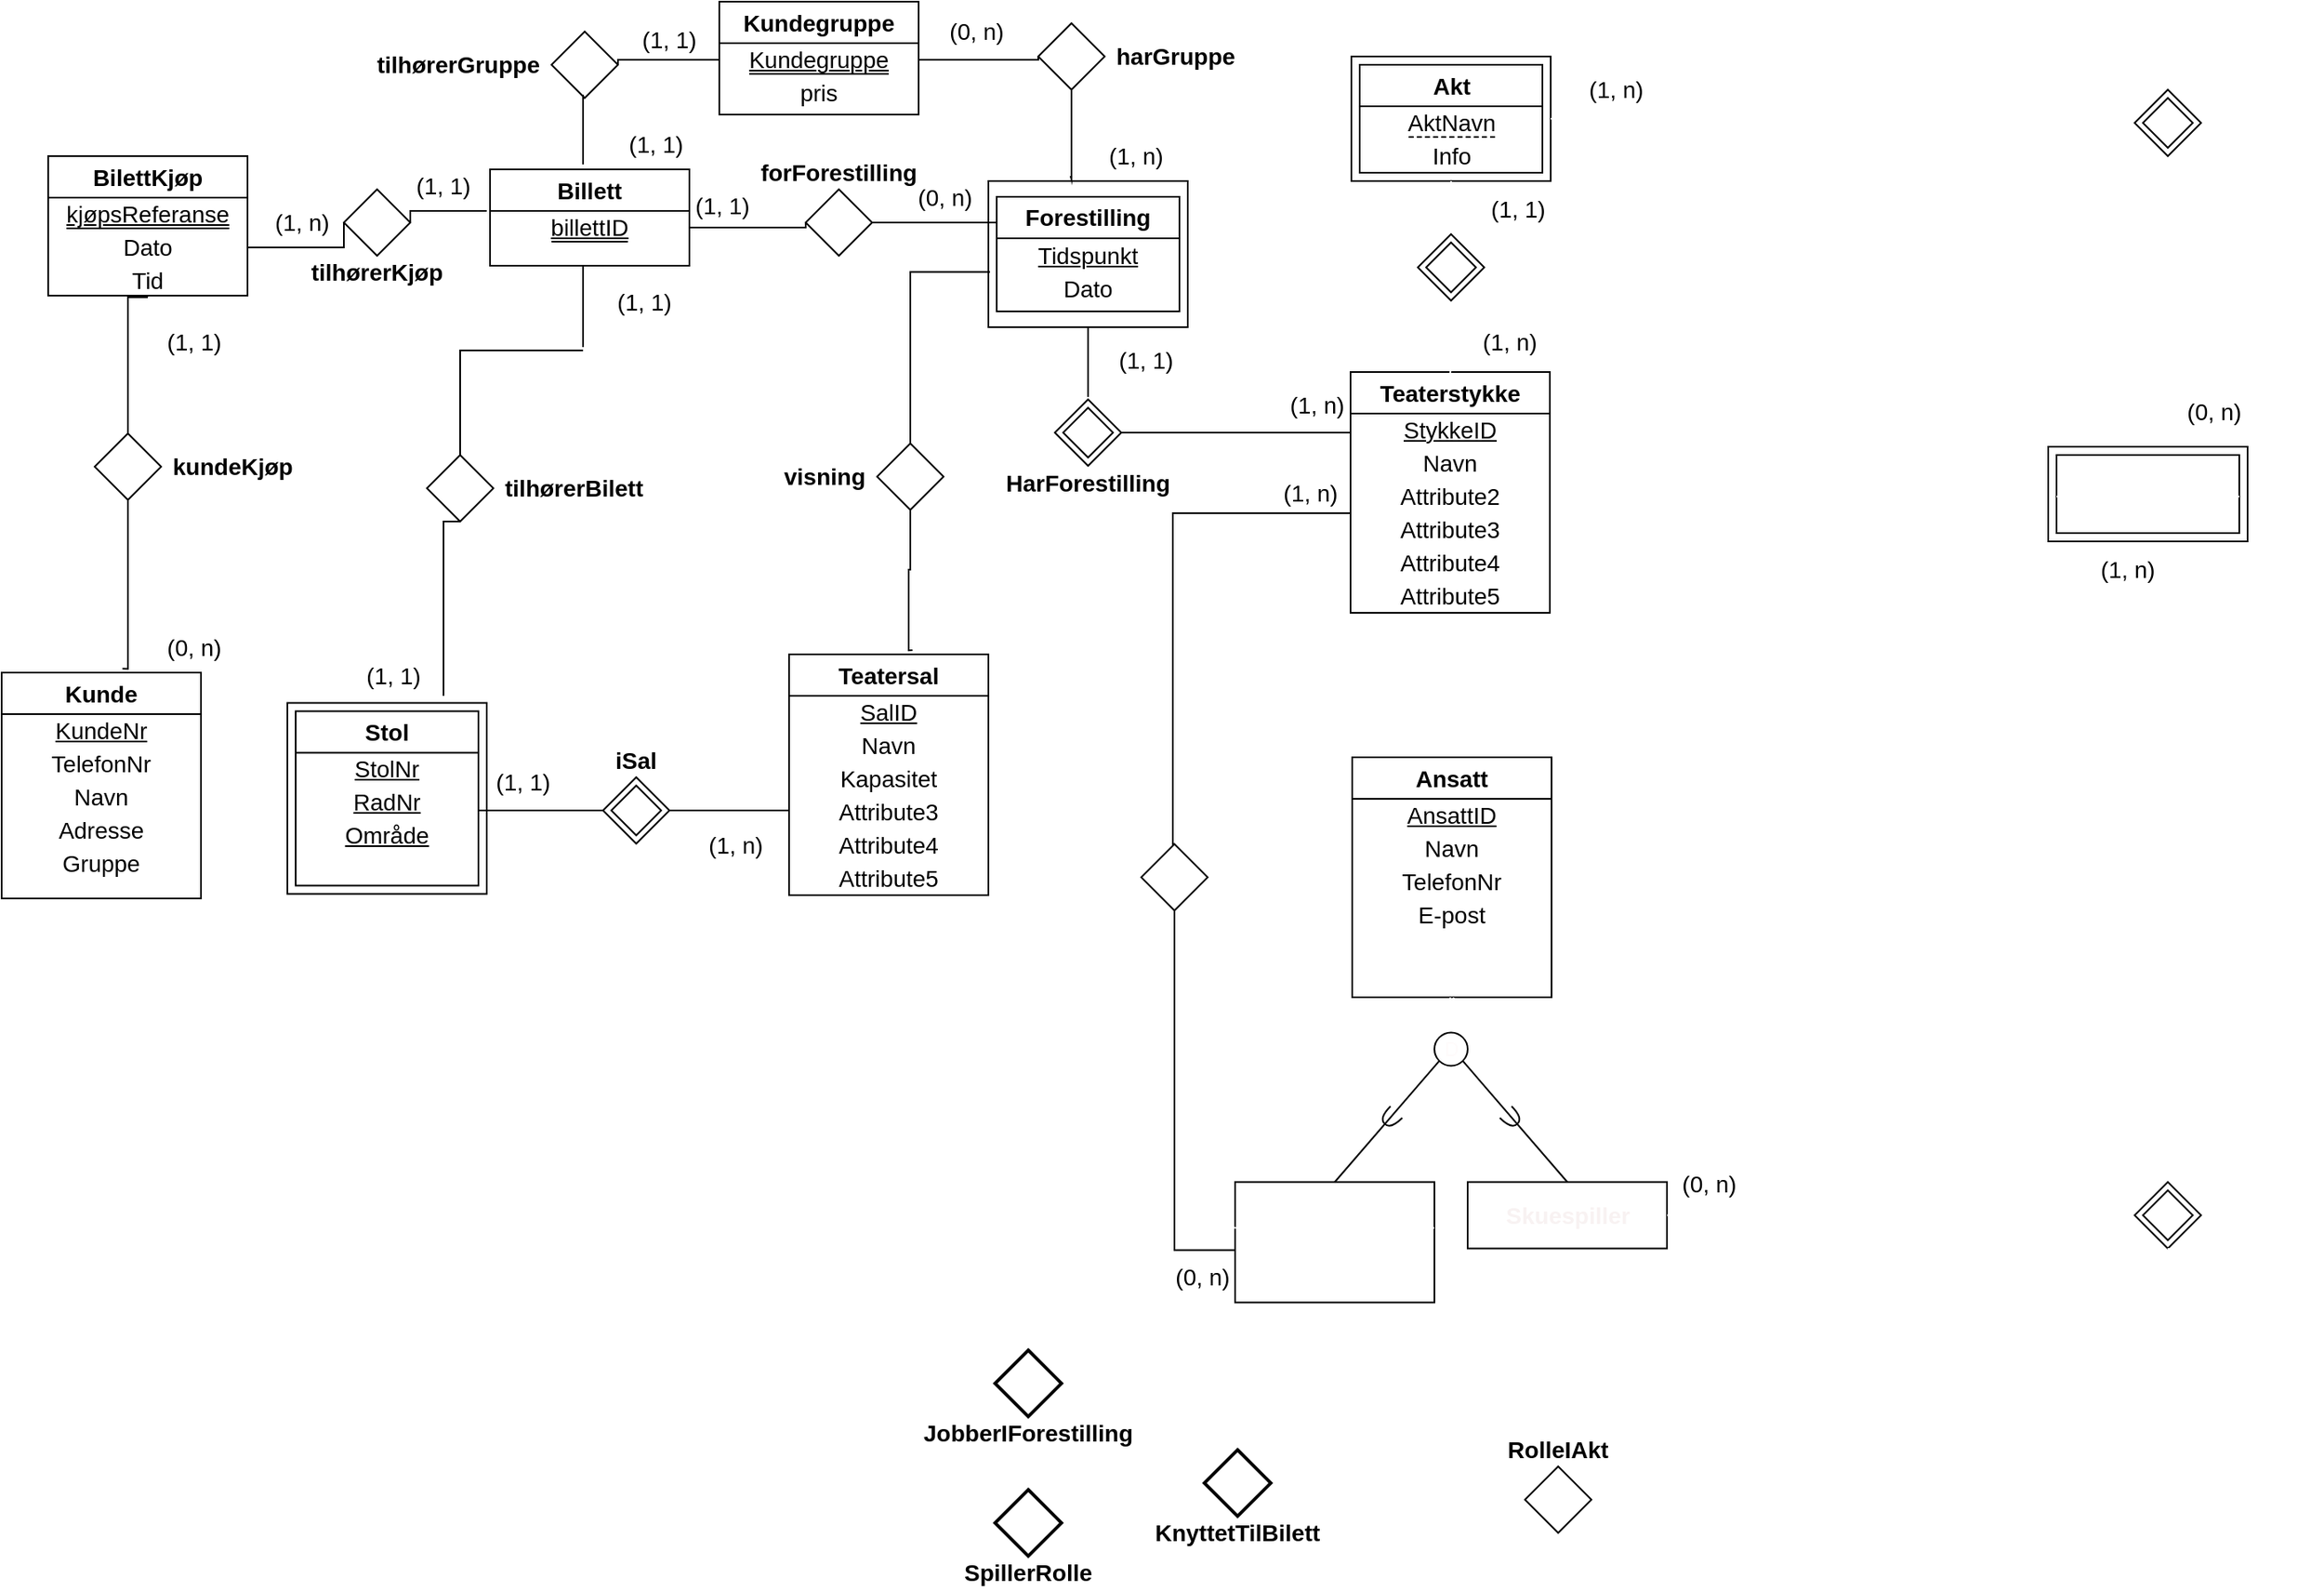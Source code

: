 <mxfile>
    <diagram id="6aBOskwQsQeoWCjWC5uv" name="Page-1">
        <mxGraphModel dx="2127" dy="699" grid="1" gridSize="14" guides="1" tooltips="1" connect="1" arrows="1" fold="1" page="1" pageScale="1" pageWidth="1654" pageHeight="2336" math="0" shadow="0">
            <root>
                <mxCell id="0"/>
                <mxCell id="1" parent="0"/>
                <mxCell id="17" value="" style="rounded=0;whiteSpace=wrap;html=1;fontSize=14;strokeColor=default;strokeWidth=1;" parent="1" vertex="1">
                    <mxGeometry x="28" y="432" width="120" height="136" as="geometry"/>
                </mxCell>
                <mxCell id="18" value="&lt;span style=&quot;font-size: 14px;&quot;&gt;&lt;b&gt;Kunde&lt;/b&gt;&lt;/span&gt;" style="text;strokeColor=none;align=center;fillColor=none;html=1;verticalAlign=middle;whiteSpace=wrap;rounded=0;strokeWidth=1;" parent="1" vertex="1">
                    <mxGeometry x="28" y="432" width="120" height="25" as="geometry"/>
                </mxCell>
                <mxCell id="19" style="edgeStyle=none;html=1;exitX=0;exitY=0;exitDx=0;exitDy=0;entryX=1;entryY=0;entryDx=0;entryDy=0;endArrow=none;endFill=0;" parent="1" edge="1">
                    <mxGeometry relative="1" as="geometry">
                        <mxPoint x="28" y="457" as="sourcePoint"/>
                        <mxPoint x="148" y="457" as="targetPoint"/>
                    </mxGeometry>
                </mxCell>
                <mxCell id="20" value="&lt;span style=&quot;font-size: 14px;&quot;&gt;TelefonNr&lt;/span&gt;" style="text;strokeColor=none;align=center;fillColor=none;html=1;verticalAlign=middle;whiteSpace=wrap;rounded=0;strokeWidth=1;fontStyle=0" parent="1" vertex="1">
                    <mxGeometry x="28" y="477" width="120" height="20" as="geometry"/>
                </mxCell>
                <mxCell id="21" value="&lt;span style=&quot;font-size: 14px;&quot;&gt;Navn&lt;/span&gt;" style="text;strokeColor=none;align=center;fillColor=none;html=1;verticalAlign=middle;whiteSpace=wrap;rounded=0;strokeWidth=1;fontStyle=0" parent="1" vertex="1">
                    <mxGeometry x="28" y="497" width="120" height="20" as="geometry"/>
                </mxCell>
                <mxCell id="22" value="&lt;span style=&quot;font-size: 14px;&quot;&gt;Adresse&lt;/span&gt;" style="text;strokeColor=none;align=center;fillColor=none;html=1;verticalAlign=middle;whiteSpace=wrap;rounded=0;strokeWidth=1;fontStyle=0" parent="1" vertex="1">
                    <mxGeometry x="28" y="517" width="120" height="20" as="geometry"/>
                </mxCell>
                <mxCell id="23" value="&lt;span style=&quot;font-size: 14px;&quot;&gt;Gruppe&lt;/span&gt;" style="text;strokeColor=none;align=center;fillColor=none;html=1;verticalAlign=middle;whiteSpace=wrap;rounded=0;strokeWidth=1;fontStyle=0" parent="1" vertex="1">
                    <mxGeometry x="28" y="537" width="120" height="20" as="geometry"/>
                </mxCell>
                <mxCell id="25" value="&lt;span style=&quot;font-size: 14px;&quot;&gt;&lt;u&gt;KundeNr&lt;/u&gt;&lt;/span&gt;" style="text;strokeColor=none;align=center;fillColor=none;html=1;verticalAlign=middle;whiteSpace=wrap;rounded=0;strokeWidth=1;labelPosition=center;verticalLabelPosition=middle;" parent="1" vertex="1">
                    <mxGeometry x="28" y="457" width="120" height="20" as="geometry"/>
                </mxCell>
                <mxCell id="27" value="" style="rounded=0;whiteSpace=wrap;html=1;fontSize=14;strokeColor=default;strokeWidth=1;" parent="1" vertex="1">
                    <mxGeometry x="502" y="421" width="120" height="145" as="geometry"/>
                </mxCell>
                <mxCell id="28" value="&lt;span style=&quot;font-size: 14px;&quot;&gt;&lt;b&gt;Teatersal&lt;/b&gt;&lt;/span&gt;" style="text;strokeColor=none;align=center;fillColor=none;html=1;verticalAlign=middle;whiteSpace=wrap;rounded=0;strokeWidth=1;" parent="1" vertex="1">
                    <mxGeometry x="502" y="421" width="120" height="25" as="geometry"/>
                </mxCell>
                <mxCell id="29" style="edgeStyle=none;html=1;exitX=0;exitY=0;exitDx=0;exitDy=0;entryX=1;entryY=0;entryDx=0;entryDy=0;endArrow=none;endFill=0;" parent="1" edge="1">
                    <mxGeometry relative="1" as="geometry">
                        <mxPoint x="502" y="446" as="sourcePoint"/>
                        <mxPoint x="622" y="446" as="targetPoint"/>
                    </mxGeometry>
                </mxCell>
                <mxCell id="30" value="&lt;span style=&quot;font-size: 14px;&quot;&gt;Navn&lt;/span&gt;" style="text;strokeColor=none;align=center;fillColor=none;html=1;verticalAlign=middle;whiteSpace=wrap;rounded=0;strokeWidth=1;fontStyle=0" parent="1" vertex="1">
                    <mxGeometry x="502" y="466" width="120" height="20" as="geometry"/>
                </mxCell>
                <mxCell id="31" value="&lt;span style=&quot;font-size: 14px;&quot;&gt;Kapasitet&lt;/span&gt;" style="text;strokeColor=none;align=center;fillColor=none;html=1;verticalAlign=middle;whiteSpace=wrap;rounded=0;strokeWidth=1;fontStyle=0" parent="1" vertex="1">
                    <mxGeometry x="502" y="486" width="120" height="20" as="geometry"/>
                </mxCell>
                <mxCell id="32" value="&lt;font style=&quot;font-size: 14px;&quot;&gt;Attribute3&lt;/font&gt;" style="text;strokeColor=none;align=center;fillColor=none;html=1;verticalAlign=middle;whiteSpace=wrap;rounded=0;strokeWidth=1;fontStyle=0" parent="1" vertex="1">
                    <mxGeometry x="502" y="506" width="120" height="20" as="geometry"/>
                </mxCell>
                <mxCell id="33" value="&lt;font style=&quot;font-size: 14px;&quot;&gt;Attribute4&lt;/font&gt;" style="text;strokeColor=none;align=center;fillColor=none;html=1;verticalAlign=middle;whiteSpace=wrap;rounded=0;strokeWidth=1;fontStyle=0" parent="1" vertex="1">
                    <mxGeometry x="502" y="526" width="120" height="20" as="geometry"/>
                </mxCell>
                <mxCell id="34" value="&lt;font style=&quot;font-size: 14px;&quot;&gt;Attribute5&lt;/font&gt;" style="text;strokeColor=none;align=center;fillColor=none;html=1;verticalAlign=middle;whiteSpace=wrap;rounded=0;strokeWidth=1;fontStyle=0" parent="1" vertex="1">
                    <mxGeometry x="502" y="546" width="120" height="20" as="geometry"/>
                </mxCell>
                <mxCell id="35" value="&lt;span style=&quot;font-size: 14px;&quot;&gt;&lt;u&gt;SalID&lt;/u&gt;&lt;/span&gt;" style="text;strokeColor=none;align=center;fillColor=none;html=1;verticalAlign=middle;whiteSpace=wrap;rounded=0;strokeWidth=1;labelPosition=center;verticalLabelPosition=middle;" parent="1" vertex="1">
                    <mxGeometry x="502" y="446" width="120" height="20" as="geometry"/>
                </mxCell>
                <mxCell id="45" value="" style="rounded=0;whiteSpace=wrap;html=1;fontSize=14;strokeColor=default;strokeWidth=1;" parent="1" vertex="1">
                    <mxGeometry x="622" y="136" width="120" height="88" as="geometry"/>
                </mxCell>
                <mxCell id="46" value="" style="rounded=0;whiteSpace=wrap;html=1;fontSize=14;strokeColor=default;strokeWidth=1;" parent="1" vertex="1">
                    <mxGeometry x="627" y="145.5" width="110" height="69" as="geometry"/>
                </mxCell>
                <mxCell id="47" value="&lt;span style=&quot;font-size: 14px;&quot;&gt;&lt;b&gt;Forestilling&lt;/b&gt;&lt;/span&gt;" style="text;strokeColor=none;align=center;fillColor=none;html=1;verticalAlign=middle;whiteSpace=wrap;rounded=0;strokeWidth=1;" parent="1" vertex="1">
                    <mxGeometry x="627" y="145.5" width="110" height="25" as="geometry"/>
                </mxCell>
                <mxCell id="48" value="&lt;span style=&quot;border-color: var(--border-color); font-size: 14px;&quot;&gt;Dato&lt;/span&gt;" style="text;strokeColor=none;align=center;fillColor=none;html=1;verticalAlign=middle;whiteSpace=wrap;rounded=0;strokeWidth=1;" parent="1" vertex="1">
                    <mxGeometry x="627" y="190.5" width="110" height="20" as="geometry"/>
                </mxCell>
                <mxCell id="50" style="edgeStyle=none;html=1;exitX=0;exitY=0;exitDx=0;exitDy=0;entryX=1;entryY=0;entryDx=0;entryDy=0;endArrow=none;endFill=0;" parent="1" edge="1">
                    <mxGeometry relative="1" as="geometry">
                        <mxPoint x="627" y="170.5" as="sourcePoint"/>
                        <mxPoint x="737" y="170.5" as="targetPoint"/>
                    </mxGeometry>
                </mxCell>
                <mxCell id="52" value="&lt;span style=&quot;font-size: 14px;&quot;&gt;Tidspunkt&lt;/span&gt;" style="text;strokeColor=none;align=center;fillColor=none;html=1;verticalAlign=middle;whiteSpace=wrap;rounded=0;strokeWidth=1;fontStyle=4" parent="1" vertex="1">
                    <mxGeometry x="627" y="170.5" width="110" height="20" as="geometry"/>
                </mxCell>
                <mxCell id="53" value="" style="rounded=0;whiteSpace=wrap;html=1;fontSize=14;strokeColor=default;strokeWidth=1;" parent="1" vertex="1">
                    <mxGeometry x="840" y="251" width="120" height="145" as="geometry"/>
                </mxCell>
                <mxCell id="54" value="&lt;span style=&quot;font-size: 14px;&quot;&gt;&lt;b&gt;Teaterstykke&lt;/b&gt;&lt;/span&gt;" style="text;strokeColor=none;align=center;fillColor=none;html=1;verticalAlign=middle;whiteSpace=wrap;rounded=0;strokeWidth=1;" parent="1" vertex="1">
                    <mxGeometry x="840" y="251" width="120" height="25" as="geometry"/>
                </mxCell>
                <mxCell id="55" style="edgeStyle=none;html=1;exitX=0;exitY=0;exitDx=0;exitDy=0;entryX=1;entryY=0;entryDx=0;entryDy=0;endArrow=none;endFill=0;" parent="1" edge="1">
                    <mxGeometry relative="1" as="geometry">
                        <mxPoint x="840" y="276" as="sourcePoint"/>
                        <mxPoint x="960" y="276" as="targetPoint"/>
                    </mxGeometry>
                </mxCell>
                <mxCell id="56" value="&lt;span style=&quot;font-size: 14px;&quot;&gt;Navn&lt;/span&gt;" style="text;strokeColor=none;align=center;fillColor=none;html=1;verticalAlign=middle;whiteSpace=wrap;rounded=0;strokeWidth=1;fontStyle=0" parent="1" vertex="1">
                    <mxGeometry x="840" y="296" width="120" height="20" as="geometry"/>
                </mxCell>
                <mxCell id="57" value="&lt;font style=&quot;font-size: 14px;&quot;&gt;Attribute2&lt;/font&gt;" style="text;strokeColor=none;align=center;fillColor=none;html=1;verticalAlign=middle;whiteSpace=wrap;rounded=0;strokeWidth=1;fontStyle=0" parent="1" vertex="1">
                    <mxGeometry x="840" y="316" width="120" height="20" as="geometry"/>
                </mxCell>
                <mxCell id="58" value="&lt;font style=&quot;font-size: 14px;&quot;&gt;Attribute3&lt;/font&gt;" style="text;strokeColor=none;align=center;fillColor=none;html=1;verticalAlign=middle;whiteSpace=wrap;rounded=0;strokeWidth=1;fontStyle=0" parent="1" vertex="1">
                    <mxGeometry x="840" y="336" width="120" height="20" as="geometry"/>
                </mxCell>
                <mxCell id="59" value="&lt;font style=&quot;font-size: 14px;&quot;&gt;Attribute4&lt;/font&gt;" style="text;strokeColor=none;align=center;fillColor=none;html=1;verticalAlign=middle;whiteSpace=wrap;rounded=0;strokeWidth=1;fontStyle=0" parent="1" vertex="1">
                    <mxGeometry x="840" y="356" width="120" height="20" as="geometry"/>
                </mxCell>
                <mxCell id="60" value="&lt;font style=&quot;font-size: 14px;&quot;&gt;Attribute5&lt;/font&gt;" style="text;strokeColor=none;align=center;fillColor=none;html=1;verticalAlign=middle;whiteSpace=wrap;rounded=0;strokeWidth=1;fontStyle=0" parent="1" vertex="1">
                    <mxGeometry x="840" y="376" width="120" height="20" as="geometry"/>
                </mxCell>
                <mxCell id="61" value="&lt;span style=&quot;font-size: 14px;&quot;&gt;StykkeID&lt;/span&gt;" style="text;strokeColor=none;align=center;fillColor=none;html=1;verticalAlign=middle;whiteSpace=wrap;rounded=0;strokeWidth=1;labelPosition=center;verticalLabelPosition=middle;fontStyle=4" parent="1" vertex="1">
                    <mxGeometry x="840" y="276" width="120" height="20" as="geometry"/>
                </mxCell>
                <mxCell id="62" value="" style="rounded=0;whiteSpace=wrap;html=1;fontSize=14;strokeColor=default;strokeWidth=1;" parent="1" vertex="1">
                    <mxGeometry x="322" y="129" width="120" height="58" as="geometry"/>
                </mxCell>
                <mxCell id="63" value="&lt;span style=&quot;font-size: 14px;&quot;&gt;&lt;b&gt;Billett&lt;/b&gt;&lt;/span&gt;" style="text;strokeColor=none;align=center;fillColor=none;html=1;verticalAlign=middle;whiteSpace=wrap;rounded=0;strokeWidth=1;" parent="1" vertex="1">
                    <mxGeometry x="322" y="129" width="120" height="25" as="geometry"/>
                </mxCell>
                <mxCell id="64" style="edgeStyle=none;html=1;exitX=0;exitY=0;exitDx=0;exitDy=0;entryX=1;entryY=0;entryDx=0;entryDy=0;endArrow=none;endFill=0;" parent="1" edge="1">
                    <mxGeometry relative="1" as="geometry">
                        <mxPoint x="322" y="154" as="sourcePoint"/>
                        <mxPoint x="442" y="154" as="targetPoint"/>
                    </mxGeometry>
                </mxCell>
                <mxCell id="70" value="&lt;span style=&quot;border-bottom: 1px solid black&quot;&gt;&lt;font style=&quot;font-size: 14px;&quot;&gt;billettID&lt;/font&gt;&lt;/span&gt;" style="text;strokeColor=none;align=center;fillColor=none;html=1;verticalAlign=middle;whiteSpace=wrap;rounded=0;strokeWidth=1;labelPosition=center;verticalLabelPosition=middle;fontStyle=4" parent="1" vertex="1">
                    <mxGeometry x="322" y="154" width="120" height="20" as="geometry"/>
                </mxCell>
                <mxCell id="84" value="" style="rounded=0;whiteSpace=wrap;html=1;fontSize=14;strokeColor=default;strokeWidth=1;" parent="1" vertex="1">
                    <mxGeometry x="200" y="450.25" width="120" height="115" as="geometry"/>
                </mxCell>
                <mxCell id="85" value="" style="rounded=0;whiteSpace=wrap;html=1;fontSize=14;strokeColor=default;strokeWidth=1;" parent="1" vertex="1">
                    <mxGeometry x="205" y="455.25" width="110" height="105" as="geometry"/>
                </mxCell>
                <mxCell id="86" value="&lt;span style=&quot;font-size: 14px;&quot;&gt;&lt;b&gt;Stol&lt;/b&gt;&lt;/span&gt;" style="text;strokeColor=none;align=center;fillColor=none;html=1;verticalAlign=middle;whiteSpace=wrap;rounded=0;strokeWidth=1;" parent="1" vertex="1">
                    <mxGeometry x="205" y="455.25" width="110" height="25" as="geometry"/>
                </mxCell>
                <mxCell id="87" value="&lt;span style=&quot;font-size: 14px;&quot;&gt;RadNr&lt;/span&gt;" style="text;strokeColor=none;align=center;fillColor=none;html=1;verticalAlign=middle;whiteSpace=wrap;rounded=0;strokeWidth=1;fontStyle=4" parent="1" vertex="1">
                    <mxGeometry x="205" y="500.25" width="110" height="20" as="geometry"/>
                </mxCell>
                <mxCell id="88" value="&lt;span style=&quot;font-size: 14px;&quot;&gt;Område&lt;/span&gt;" style="text;strokeColor=none;align=center;fillColor=none;html=1;verticalAlign=middle;whiteSpace=wrap;rounded=0;strokeWidth=1;fontStyle=4" parent="1" vertex="1">
                    <mxGeometry x="205" y="520.25" width="110" height="20" as="geometry"/>
                </mxCell>
                <mxCell id="89" style="edgeStyle=none;html=1;exitX=0;exitY=0;exitDx=0;exitDy=0;entryX=1;entryY=0;entryDx=0;entryDy=0;endArrow=none;endFill=0;" parent="1" edge="1">
                    <mxGeometry relative="1" as="geometry">
                        <mxPoint x="205" y="480.25" as="sourcePoint"/>
                        <mxPoint x="315" y="480.25" as="targetPoint"/>
                    </mxGeometry>
                </mxCell>
                <mxCell id="91" value="&lt;span style=&quot;font-size: 14px;&quot;&gt;StolNr&lt;/span&gt;" style="text;strokeColor=none;align=center;fillColor=none;html=1;verticalAlign=middle;whiteSpace=wrap;rounded=0;strokeWidth=1;fontStyle=4" parent="1" vertex="1">
                    <mxGeometry x="205" y="481.25" width="110" height="16.5" as="geometry"/>
                </mxCell>
                <mxCell id="129" value="" style="rounded=0;whiteSpace=wrap;html=1;fontSize=14;strokeColor=default;strokeWidth=1;glass=0;labelBorderColor=none;fillColor=none;" parent="1" vertex="1">
                    <mxGeometry x="840.5" y="61" width="120" height="75" as="geometry"/>
                </mxCell>
                <mxCell id="130" value="" style="rounded=0;whiteSpace=wrap;html=1;fontSize=14;strokeColor=default;strokeWidth=1;glass=0;labelBorderColor=none;fillColor=none;" parent="1" vertex="1">
                    <mxGeometry x="845.5" y="66" width="110" height="65" as="geometry"/>
                </mxCell>
                <mxCell id="131" value="&lt;b&gt;&lt;font style=&quot;font-size: 14px;&quot;&gt;Akt&lt;/font&gt;&lt;/b&gt;" style="text;strokeColor=none;align=center;fillColor=none;html=1;verticalAlign=middle;whiteSpace=wrap;rounded=0;strokeWidth=1;glass=0;labelBorderColor=none;" parent="1" vertex="1">
                    <mxGeometry x="845.5" y="66" width="110" height="25" as="geometry"/>
                </mxCell>
                <mxCell id="132" value="&lt;span style=&quot;border-bottom: 1px dashed black&quot;&gt;&lt;font style=&quot;font-size: 14px;&quot;&gt;AktNavn&lt;/font&gt;&lt;/span&gt;" style="text;strokeColor=none;align=center;fillColor=none;html=1;verticalAlign=middle;whiteSpace=wrap;rounded=0;strokeWidth=1;glass=0;labelBorderColor=none;" parent="1" vertex="1">
                    <mxGeometry x="845.5" y="91" width="110" height="20" as="geometry"/>
                </mxCell>
                <mxCell id="133" value="&lt;span style=&quot;border-color: var(--border-color); font-size: 14px;&quot;&gt;Info&lt;/span&gt;" style="text;strokeColor=none;align=center;fillColor=none;html=1;verticalAlign=middle;whiteSpace=wrap;rounded=0;strokeWidth=1;glass=0;labelBorderColor=none;" parent="1" vertex="1">
                    <mxGeometry x="845.5" y="111" width="110" height="20" as="geometry"/>
                </mxCell>
                <mxCell id="134" style="edgeStyle=none;html=1;exitX=0;exitY=0;exitDx=0;exitDy=0;entryX=1;entryY=0;entryDx=0;entryDy=0;endArrow=none;endFill=0;" parent="1" source="132" target="132" edge="1">
                    <mxGeometry relative="1" as="geometry"/>
                </mxCell>
                <mxCell id="136" value="&lt;b&gt;HarForestilling&lt;/b&gt;" style="text;strokeColor=none;align=center;fillColor=none;html=1;verticalAlign=middle;whiteSpace=wrap;rounded=0;fontSize=14;glass=0;labelBorderColor=none;strokeWidth=2;" parent="1" vertex="1">
                    <mxGeometry x="652" y="307.5" width="60" height="20" as="geometry"/>
                </mxCell>
                <mxCell id="137" value="" style="rhombus;whiteSpace=wrap;html=1;fontSize=14;strokeColor=default;glass=0;labelBorderColor=none;strokeWidth=2;fillColor=none;" parent="1" vertex="1">
                    <mxGeometry x="626.0" y="924" width="40" height="40" as="geometry"/>
                </mxCell>
                <mxCell id="138" value="&lt;b&gt;SpillerRolle&lt;/b&gt;" style="text;strokeColor=none;align=center;fillColor=none;html=1;verticalAlign=middle;whiteSpace=wrap;rounded=0;fontSize=14;glass=0;labelBorderColor=none;strokeWidth=2;" parent="1" vertex="1">
                    <mxGeometry x="616" y="964" width="60" height="20" as="geometry"/>
                </mxCell>
                <mxCell id="139" value="" style="rhombus;whiteSpace=wrap;html=1;fontSize=14;strokeColor=default;glass=0;labelBorderColor=none;strokeWidth=2;fillColor=none;" parent="1" vertex="1">
                    <mxGeometry x="752.0" y="900" width="40" height="40" as="geometry"/>
                </mxCell>
                <mxCell id="140" value="&lt;b&gt;KnyttetTilBilett&lt;/b&gt;" style="text;strokeColor=none;align=center;fillColor=none;html=1;verticalAlign=middle;whiteSpace=wrap;rounded=0;fontSize=14;glass=0;labelBorderColor=none;strokeWidth=2;" parent="1" vertex="1">
                    <mxGeometry x="742" y="940" width="60" height="20" as="geometry"/>
                </mxCell>
                <mxCell id="141" value="" style="rhombus;whiteSpace=wrap;html=1;fontSize=14;strokeColor=default;glass=0;labelBorderColor=none;strokeWidth=2;fillColor=none;" parent="1" vertex="1">
                    <mxGeometry x="626.0" y="840" width="40" height="40" as="geometry"/>
                </mxCell>
                <mxCell id="142" value="&lt;b&gt;JobberIForestilling&lt;/b&gt;" style="text;strokeColor=none;align=center;fillColor=none;html=1;verticalAlign=middle;whiteSpace=wrap;rounded=0;fontSize=14;glass=0;labelBorderColor=none;strokeWidth=2;" parent="1" vertex="1">
                    <mxGeometry x="616" y="880" width="60" height="20" as="geometry"/>
                </mxCell>
                <mxCell id="143" value="" style="rounded=0;whiteSpace=wrap;html=1;fontSize=14;strokeColor=default;strokeWidth=1;" parent="1" vertex="1">
                    <mxGeometry x="841" y="483" width="120" height="144.5" as="geometry"/>
                </mxCell>
                <mxCell id="144" value="&lt;span style=&quot;font-size: 14px;&quot;&gt;&lt;b&gt;Ansatt&lt;/b&gt;&lt;/span&gt;" style="text;strokeColor=none;align=center;fillColor=none;html=1;verticalAlign=middle;whiteSpace=wrap;rounded=0;strokeWidth=1;" parent="1" vertex="1">
                    <mxGeometry x="841" y="483" width="120" height="25" as="geometry"/>
                </mxCell>
                <mxCell id="145" style="edgeStyle=none;html=1;exitX=0;exitY=0;exitDx=0;exitDy=0;entryX=1;entryY=0;entryDx=0;entryDy=0;endArrow=none;endFill=0;" parent="1" edge="1">
                    <mxGeometry relative="1" as="geometry">
                        <mxPoint x="841" y="508" as="sourcePoint"/>
                        <mxPoint x="961" y="508" as="targetPoint"/>
                    </mxGeometry>
                </mxCell>
                <mxCell id="146" value="&lt;span style=&quot;font-size: 14px;&quot;&gt;Navn&lt;/span&gt;" style="text;strokeColor=none;align=center;fillColor=none;html=1;verticalAlign=middle;whiteSpace=wrap;rounded=0;strokeWidth=1;fontStyle=0" parent="1" vertex="1">
                    <mxGeometry x="841" y="528" width="120" height="20" as="geometry"/>
                </mxCell>
                <mxCell id="147" value="&lt;span style=&quot;font-size: 14px;&quot;&gt;TelefonNr&lt;/span&gt;" style="text;strokeColor=none;align=center;fillColor=none;html=1;verticalAlign=middle;whiteSpace=wrap;rounded=0;strokeWidth=1;fontStyle=0" parent="1" vertex="1">
                    <mxGeometry x="841" y="548" width="120" height="20" as="geometry"/>
                </mxCell>
                <mxCell id="148" value="&lt;span style=&quot;font-size: 14px;&quot;&gt;E-post&lt;/span&gt;" style="text;strokeColor=none;align=center;fillColor=none;html=1;verticalAlign=middle;whiteSpace=wrap;rounded=0;strokeWidth=1;fontStyle=0" parent="1" vertex="1">
                    <mxGeometry x="841" y="568" width="120" height="20" as="geometry"/>
                </mxCell>
                <mxCell id="151" value="&lt;span style=&quot;font-size: 14px;&quot;&gt;&lt;u&gt;AnsattID&lt;/u&gt;&lt;/span&gt;" style="text;strokeColor=none;align=center;fillColor=none;html=1;verticalAlign=middle;whiteSpace=wrap;rounded=0;strokeWidth=1;labelPosition=center;verticalLabelPosition=middle;" parent="1" vertex="1">
                    <mxGeometry x="841" y="508" width="120" height="20" as="geometry"/>
                </mxCell>
                <mxCell id="153" value="&lt;font color=&quot;#fefbfb&quot;&gt;D&lt;/font&gt;" style="ellipse;whiteSpace=wrap;html=1;aspect=fixed;fontColor=#000000;" parent="1" vertex="1">
                    <mxGeometry x="890.5" y="648.75" width="20" height="20" as="geometry"/>
                </mxCell>
                <mxCell id="154" value="" style="endArrow=none;html=1;strokeColor=default;endSize=6;targetPerimeterSpacing=0;endFill=0;exitX=1;exitY=1;exitDx=0;exitDy=0;entryX=0.5;entryY=0;entryDx=0;entryDy=0;fontColor=#000000;strokeWidth=1;" parent="1" source="153" target="157" edge="1">
                    <mxGeometry relative="1" as="geometry">
                        <mxPoint x="930.5" y="688.75" as="sourcePoint"/>
                        <mxPoint x="1030.5" y="738.75" as="targetPoint"/>
                    </mxGeometry>
                </mxCell>
                <mxCell id="155" value="" style="shape=requiredInterface;html=1;verticalLabelPosition=bottom;sketch=0;rotation=45;fontColor=#000000;" parent="154" vertex="1">
                    <mxGeometry width="10" height="10" relative="1" as="geometry">
                        <mxPoint x="-7" y="-7" as="offset"/>
                    </mxGeometry>
                </mxCell>
                <mxCell id="156" value="" style="rounded=0;whiteSpace=wrap;html=1;fontSize=14;strokeColor=default;strokeWidth=1;movable=1;resizable=1;rotatable=1;deletable=1;editable=1;connectable=1;fontColor=#000000;" parent="1" vertex="1">
                    <mxGeometry x="910.5" y="738.75" width="120" height="40" as="geometry"/>
                </mxCell>
                <mxCell id="157" value="&lt;span style=&quot;font-size: 14px;&quot;&gt;&lt;b&gt;&lt;font color=&quot;#f8f2f2&quot;&gt;Skuespiller&lt;/font&gt;&lt;/b&gt;&lt;/span&gt;" style="text;strokeColor=none;align=center;fillColor=none;html=1;verticalAlign=middle;whiteSpace=wrap;rounded=0;strokeWidth=1;movable=1;resizable=1;rotatable=1;deletable=1;editable=1;connectable=1;fontColor=#000000;" parent="1" vertex="1">
                    <mxGeometry x="910.5" y="738.75" width="120" height="40" as="geometry"/>
                </mxCell>
                <mxCell id="158" value="" style="rounded=0;whiteSpace=wrap;html=1;fontSize=14;strokeColor=default;strokeWidth=1;movable=1;resizable=1;rotatable=1;deletable=1;editable=1;connectable=1;fontColor=#000000;" parent="1" vertex="1">
                    <mxGeometry x="770.5" y="738.75" width="120" height="72.5" as="geometry"/>
                </mxCell>
                <mxCell id="159" value="&lt;span style=&quot;font-size: 14px;&quot;&gt;&lt;b&gt;&lt;font color=&quot;#ffffff&quot;&gt;Annet&lt;/font&gt;&lt;/b&gt;&lt;/span&gt;" style="text;strokeColor=none;align=center;fillColor=none;html=1;verticalAlign=middle;whiteSpace=wrap;rounded=0;strokeWidth=1;movable=1;resizable=1;rotatable=1;deletable=1;editable=1;connectable=1;fontColor=#000000;" parent="1" vertex="1">
                    <mxGeometry x="770.5" y="738.75" width="120" height="30.5" as="geometry"/>
                </mxCell>
                <mxCell id="160" value="" style="endArrow=none;html=1;strokeColor=default;endSize=6;targetPerimeterSpacing=0;endFill=0;exitX=0;exitY=1;exitDx=0;exitDy=0;entryX=0.5;entryY=0;entryDx=0;entryDy=0;fontColor=#000000;strokeWidth=1;" parent="1" source="153" target="159" edge="1">
                    <mxGeometry relative="1" as="geometry">
                        <mxPoint x="853.43" y="653.751" as="sourcePoint"/>
                        <mxPoint x="720.501" y="726.68" as="targetPoint"/>
                    </mxGeometry>
                </mxCell>
                <mxCell id="161" value="" style="shape=requiredInterface;html=1;verticalLabelPosition=bottom;sketch=0;rotation=-225;flipH=0;flipV=0;fontColor=#000000;" parent="160" vertex="1">
                    <mxGeometry width="10" height="10" relative="1" as="geometry">
                        <mxPoint x="-3" y="-7" as="offset"/>
                    </mxGeometry>
                </mxCell>
                <mxCell id="162" value="" style="shape=link;html=1;endArrow=none;endFill=0;curved=1;entryX=0.5;entryY=0;entryDx=0;entryDy=0;strokeColor=#FFFFFF;fontColor=#000000;strokeWidth=1;width=2;fillColor=#f9f7ed;exitX=0.5;exitY=1;exitDx=0;exitDy=0;" parent="1" source="143" edge="1">
                    <mxGeometry width="100" relative="1" as="geometry">
                        <mxPoint x="900.33" y="614" as="sourcePoint"/>
                        <mxPoint x="900.33" y="644" as="targetPoint"/>
                    </mxGeometry>
                </mxCell>
                <mxCell id="164" value="Stilling" style="text;html=1;align=center;verticalAlign=middle;resizable=0;points=[];autosize=1;strokeColor=none;fillColor=none;fontColor=#ffffff;" parent="1" vertex="1">
                    <mxGeometry x="795.5" y="766.25" width="70" height="28" as="geometry"/>
                </mxCell>
                <mxCell id="165" value="" style="edgeStyle=segmentEdgeStyle;endArrow=none;html=1;curved=0;rounded=0;endSize=8;startSize=8;endFill=0;strokeColor=#FFFFFF;fontColor=#ffffff;entryX=0.999;entryY=0.906;entryDx=0;entryDy=0;entryPerimeter=0;" parent="1" target="159" edge="1">
                    <mxGeometry width="50" height="50" relative="1" as="geometry">
                        <mxPoint x="770.5" y="766.25" as="sourcePoint"/>
                        <mxPoint x="850.49" y="766.25" as="targetPoint"/>
                        <Array as="points">
                            <mxPoint x="769.5" y="766.25"/>
                        </Array>
                    </mxGeometry>
                </mxCell>
                <mxCell id="168" value="Status" style="text;html=1;align=center;verticalAlign=middle;resizable=0;points=[];autosize=1;strokeColor=none;fillColor=none;fontColor=#ffffff;" parent="1" vertex="1">
                    <mxGeometry x="866" y="588" width="70" height="28" as="geometry"/>
                </mxCell>
                <mxCell id="169" value="" style="rounded=0;whiteSpace=wrap;html=1;fontSize=14;strokeColor=default;strokeWidth=1;fontColor=#ffffff;" parent="1" vertex="1">
                    <mxGeometry x="1260" y="296" width="120" height="57" as="geometry"/>
                </mxCell>
                <mxCell id="170" value="" style="rounded=0;whiteSpace=wrap;html=1;fontSize=14;strokeColor=default;strokeWidth=1;fontColor=#ffffff;" parent="1" vertex="1">
                    <mxGeometry x="1265" y="301" width="110" height="47" as="geometry"/>
                </mxCell>
                <mxCell id="171" value="&lt;span style=&quot;font-size: 14px;&quot;&gt;&lt;b&gt;Rolle&lt;/b&gt;&lt;/span&gt;" style="text;strokeColor=none;align=center;fillColor=none;html=1;verticalAlign=middle;whiteSpace=wrap;rounded=0;strokeWidth=1;fontColor=#ffffff;" parent="1" vertex="1">
                    <mxGeometry x="1265" y="301" width="110" height="25" as="geometry"/>
                </mxCell>
                <mxCell id="172" value="&lt;span style=&quot;font-size: 14px;&quot;&gt;Navn&lt;/span&gt;" style="text;strokeColor=none;align=center;fillColor=none;html=1;verticalAlign=middle;whiteSpace=wrap;rounded=0;strokeWidth=1;labelPosition=center;verticalLabelPosition=middle;fontColor=#ffffff;" parent="1" vertex="1">
                    <mxGeometry x="1265" y="326" width="110" height="20" as="geometry"/>
                </mxCell>
                <mxCell id="173" style="edgeStyle=none;html=1;exitX=0;exitY=0;exitDx=0;exitDy=0;entryX=1;entryY=0;entryDx=0;entryDy=0;endArrow=none;endFill=0;strokeColor=#FFFFFF;fontColor=#ffffff;" parent="1" source="172" target="172" edge="1">
                    <mxGeometry relative="1" as="geometry"/>
                </mxCell>
                <mxCell id="174" value="" style="edgeStyle=segmentEdgeStyle;endArrow=none;html=1;curved=0;rounded=0;endSize=8;startSize=8;endFill=0;strokeColor=#FFFFFF;fontColor=#ffffff;entryX=0.568;entryY=1.047;entryDx=0;entryDy=0;entryPerimeter=0;exitX=1;exitY=0.5;exitDx=0;exitDy=0;" parent="1" source="157" target="169" edge="1">
                    <mxGeometry width="50" height="50" relative="1" as="geometry">
                        <mxPoint x="1274" y="728.29" as="sourcePoint"/>
                        <mxPoint x="1328.0" y="385" as="targetPoint"/>
                        <Array as="points">
                            <mxPoint x="1288" y="759"/>
                            <mxPoint x="1330" y="759"/>
                            <mxPoint x="1330" y="356"/>
                        </Array>
                    </mxGeometry>
                </mxCell>
                <mxCell id="177" value="" style="rhombus;whiteSpace=wrap;html=1;fontSize=14;strokeColor=default;" parent="1" vertex="1">
                    <mxGeometry x="945.0" y="910" width="40" height="40" as="geometry"/>
                </mxCell>
                <mxCell id="178" value="&lt;b&gt;RolleIAkt&lt;/b&gt;" style="text;strokeColor=none;align=center;fillColor=none;html=1;verticalAlign=middle;whiteSpace=wrap;rounded=0;fontSize=14;" parent="1" vertex="1">
                    <mxGeometry x="935" y="890" width="60" height="20" as="geometry"/>
                </mxCell>
                <mxCell id="180" value="" style="rhombus;whiteSpace=wrap;html=1;fontSize=14;strokeColor=default;fontColor=#ffffff;" parent="1" vertex="1">
                    <mxGeometry x="1312" y="738.75" width="40" height="40" as="geometry"/>
                </mxCell>
                <mxCell id="181" value="&lt;b&gt;SpillerRolle&lt;br&gt;&lt;br&gt;&lt;/b&gt;" style="text;strokeColor=none;align=center;fillColor=none;html=1;verticalAlign=middle;whiteSpace=wrap;rounded=0;fontSize=14;fontColor=#ffffff;" parent="1" vertex="1">
                    <mxGeometry x="1302" y="778.75" width="60" height="20" as="geometry"/>
                </mxCell>
                <mxCell id="182" value="" style="rhombus;whiteSpace=wrap;html=1;fontSize=14;strokeColor=default;fontColor=#ffffff;" parent="1" vertex="1">
                    <mxGeometry x="1317" y="743.75" width="30" height="30" as="geometry"/>
                </mxCell>
                <mxCell id="183" value="" style="edgeStyle=segmentEdgeStyle;endArrow=none;html=1;curved=0;rounded=0;endSize=8;startSize=8;endFill=0;strokeColor=#FFFFFF;fontColor=#ffffff;exitX=1;exitY=0.5;exitDx=0;exitDy=0;" parent="1" source="129" edge="1">
                    <mxGeometry width="50" height="50" relative="1" as="geometry">
                        <mxPoint x="1134" y="154" as="sourcePoint"/>
                        <mxPoint x="1330" y="294" as="targetPoint"/>
                        <Array as="points">
                            <mxPoint x="1330" y="99"/>
                        </Array>
                    </mxGeometry>
                </mxCell>
                <mxCell id="185" value="" style="edgeStyle=segmentEdgeStyle;endArrow=none;html=1;curved=0;rounded=0;endSize=8;startSize=8;endFill=0;strokeColor=#FFFFFF;fontColor=#ffffff;exitX=0.5;exitY=1;exitDx=0;exitDy=0;" parent="1" source="129" edge="1">
                    <mxGeometry width="50" height="50" relative="1" as="geometry">
                        <mxPoint x="880.5" y="210" as="sourcePoint"/>
                        <mxPoint x="900" y="252" as="targetPoint"/>
                        <Array as="points">
                            <mxPoint x="900" y="247"/>
                        </Array>
                    </mxGeometry>
                </mxCell>
                <mxCell id="186" value="" style="rhombus;whiteSpace=wrap;html=1;fontSize=14;strokeColor=default;fontColor=#ffffff;" parent="1" vertex="1">
                    <mxGeometry x="880.5" y="168" width="40" height="40" as="geometry"/>
                </mxCell>
                <mxCell id="187" value="&lt;b&gt;AktIStykke&lt;/b&gt;" style="text;strokeColor=none;align=center;fillColor=none;html=1;verticalAlign=middle;whiteSpace=wrap;rounded=0;fontSize=14;fontColor=#ffffff;" parent="1" vertex="1">
                    <mxGeometry x="940.5" y="178" width="60" height="20" as="geometry"/>
                </mxCell>
                <mxCell id="188" value="" style="rhombus;whiteSpace=wrap;html=1;fontSize=14;strokeColor=default;fontColor=#ffffff;" parent="1" vertex="1">
                    <mxGeometry x="885.5" y="173" width="30" height="30" as="geometry"/>
                </mxCell>
                <mxCell id="190" value="" style="rhombus;whiteSpace=wrap;html=1;fontSize=14;strokeColor=default;fontColor=#ffffff;" parent="1" vertex="1">
                    <mxGeometry x="714.0" y="535.25" width="40" height="40" as="geometry"/>
                </mxCell>
                <mxCell id="191" value="&lt;b&gt;Innvolvert&lt;/b&gt;" style="text;strokeColor=none;align=left;fillColor=none;html=1;verticalAlign=middle;whiteSpace=wrap;rounded=0;fontSize=14;fontColor=#ffffff;" parent="1" vertex="1">
                    <mxGeometry x="758.5" y="545.25" width="60" height="20" as="geometry"/>
                </mxCell>
                <mxCell id="192" value="" style="rhombus;whiteSpace=wrap;html=1;fontSize=14;strokeColor=default;fontColor=#ffffff;" parent="1" vertex="1">
                    <mxGeometry x="1312" y="81" width="40" height="40" as="geometry"/>
                </mxCell>
                <mxCell id="193" value="&lt;b&gt;DeltarIAkt&lt;/b&gt;" style="text;strokeColor=none;align=center;fillColor=none;html=1;verticalAlign=middle;whiteSpace=wrap;rounded=0;fontSize=14;fontColor=#ffffff;" parent="1" vertex="1">
                    <mxGeometry x="1362" y="91" width="60" height="20" as="geometry"/>
                </mxCell>
                <mxCell id="194" value="" style="rhombus;whiteSpace=wrap;html=1;fontSize=14;strokeColor=default;fontColor=#ffffff;" parent="1" vertex="1">
                    <mxGeometry x="1317" y="86" width="30" height="30" as="geometry"/>
                </mxCell>
                <mxCell id="196" value="(0, n)" style="text;strokeColor=none;align=center;fillColor=none;html=1;verticalAlign=middle;whiteSpace=wrap;rounded=0;fontSize=14;" vertex="1" parent="1">
                    <mxGeometry x="1036" y="725" width="40" height="30" as="geometry"/>
                </mxCell>
                <mxCell id="199" value="(0, n)" style="text;strokeColor=none;align=center;fillColor=none;html=1;verticalAlign=middle;whiteSpace=wrap;rounded=0;fontSize=14;" vertex="1" parent="1">
                    <mxGeometry x="1340" y="260" width="40" height="30" as="geometry"/>
                </mxCell>
                <mxCell id="200" value="(1, n)" style="text;strokeColor=none;align=center;fillColor=none;html=1;verticalAlign=middle;whiteSpace=wrap;rounded=0;fontSize=14;" vertex="1" parent="1">
                    <mxGeometry x="1288" y="355" width="40" height="30" as="geometry"/>
                </mxCell>
                <mxCell id="201" value="(1, n)" style="text;strokeColor=none;align=center;fillColor=none;html=1;verticalAlign=middle;whiteSpace=wrap;rounded=0;fontSize=14;" vertex="1" parent="1">
                    <mxGeometry x="980" y="66" width="40" height="30" as="geometry"/>
                </mxCell>
                <mxCell id="202" value="(1, 1)" style="text;strokeColor=none;align=center;fillColor=none;html=1;verticalAlign=middle;whiteSpace=wrap;rounded=0;fontSize=14;" vertex="1" parent="1">
                    <mxGeometry x="921" y="138" width="40" height="30" as="geometry"/>
                </mxCell>
                <mxCell id="203" value="(1, n)" style="text;strokeColor=none;align=center;fillColor=none;html=1;verticalAlign=middle;whiteSpace=wrap;rounded=0;fontSize=14;" vertex="1" parent="1">
                    <mxGeometry x="916" y="218" width="40" height="30" as="geometry"/>
                </mxCell>
                <mxCell id="207" value="" style="edgeStyle=segmentEdgeStyle;endArrow=none;html=1;curved=0;rounded=0;endSize=8;startSize=8;endFill=0;exitX=0.5;exitY=1;exitDx=0;exitDy=0;" edge="1" parent="1" source="190">
                    <mxGeometry width="50" height="50" relative="1" as="geometry">
                        <mxPoint x="730.5" y="779.69" as="sourcePoint"/>
                        <mxPoint x="770.5" y="779.69" as="targetPoint"/>
                        <Array as="points">
                            <mxPoint x="734" y="780"/>
                        </Array>
                    </mxGeometry>
                </mxCell>
                <mxCell id="211" value="" style="edgeStyle=segmentEdgeStyle;endArrow=none;html=1;curved=0;rounded=0;endSize=8;startSize=8;endFill=0;exitX=0;exitY=0;exitDx=0;exitDy=0;entryX=0.5;entryY=0;entryDx=0;entryDy=0;" edge="1" parent="1" source="58" target="190">
                    <mxGeometry width="50" height="50" relative="1" as="geometry">
                        <mxPoint x="733.44" y="480" as="sourcePoint"/>
                        <mxPoint x="733" y="532" as="targetPoint"/>
                        <Array as="points">
                            <mxPoint x="733" y="336"/>
                            <mxPoint x="733" y="535"/>
                        </Array>
                    </mxGeometry>
                </mxCell>
                <mxCell id="212" value="(0, n)" style="text;strokeColor=none;align=center;fillColor=none;html=1;verticalAlign=middle;whiteSpace=wrap;rounded=0;fontSize=14;" vertex="1" parent="1">
                    <mxGeometry x="731" y="781" width="40" height="30" as="geometry"/>
                </mxCell>
                <mxCell id="213" value="(1, n)" style="text;strokeColor=none;align=center;fillColor=none;html=1;verticalAlign=middle;whiteSpace=wrap;rounded=0;fontSize=14;" vertex="1" parent="1">
                    <mxGeometry x="796" y="309" width="40" height="30" as="geometry"/>
                </mxCell>
                <mxCell id="217" value="" style="edgeStyle=segmentEdgeStyle;endArrow=none;html=1;curved=0;rounded=0;endSize=8;startSize=8;endFill=0;exitX=1;exitY=0.5;exitDx=0;exitDy=0;entryX=0;entryY=0.25;entryDx=0;entryDy=0;" edge="1" parent="1" target="61">
                    <mxGeometry width="50" height="50" relative="1" as="geometry">
                        <mxPoint x="702" y="287.5" as="sourcePoint"/>
                        <mxPoint x="754" y="280" as="targetPoint"/>
                        <Array as="points">
                            <mxPoint x="840" y="288"/>
                        </Array>
                    </mxGeometry>
                </mxCell>
                <mxCell id="218" value="" style="edgeStyle=segmentEdgeStyle;endArrow=none;html=1;curved=0;rounded=0;endSize=8;startSize=8;endFill=0;exitX=0.5;exitY=1;exitDx=0;exitDy=0;" edge="1" parent="1" source="45">
                    <mxGeometry width="50" height="50" relative="1" as="geometry">
                        <mxPoint x="686" y="224" as="sourcePoint"/>
                        <mxPoint x="682" y="266" as="targetPoint"/>
                        <Array as="points">
                            <mxPoint x="682" y="252"/>
                            <mxPoint x="682" y="252"/>
                        </Array>
                    </mxGeometry>
                </mxCell>
                <mxCell id="219" value="(1, 1)" style="text;strokeColor=none;align=center;fillColor=none;html=1;verticalAlign=middle;whiteSpace=wrap;rounded=0;fontSize=14;" vertex="1" parent="1">
                    <mxGeometry x="697" y="229" width="40" height="30" as="geometry"/>
                </mxCell>
                <mxCell id="220" value="(1, n)" style="text;strokeColor=none;align=center;fillColor=none;html=1;verticalAlign=middle;whiteSpace=wrap;rounded=0;fontSize=14;" vertex="1" parent="1">
                    <mxGeometry x="800" y="256" width="40" height="30" as="geometry"/>
                </mxCell>
                <mxCell id="221" value="" style="rhombus;whiteSpace=wrap;html=1;fontSize=14;strokeColor=default;" vertex="1" parent="1">
                    <mxGeometry x="662.0" y="267.5" width="40" height="40" as="geometry"/>
                </mxCell>
                <mxCell id="223" value="" style="rhombus;whiteSpace=wrap;html=1;fontSize=14;strokeColor=default;" vertex="1" parent="1">
                    <mxGeometry x="667" y="272.5" width="30" height="30" as="geometry"/>
                </mxCell>
                <mxCell id="224" value="" style="rhombus;whiteSpace=wrap;html=1;fontSize=14;strokeColor=default;" vertex="1" parent="1">
                    <mxGeometry x="390.0" y="495" width="40" height="40" as="geometry"/>
                </mxCell>
                <mxCell id="225" value="&lt;b style=&quot;border-color: var(--border-color);&quot;&gt;iSal&lt;/b&gt;" style="text;strokeColor=none;align=center;fillColor=none;html=1;verticalAlign=middle;whiteSpace=wrap;rounded=0;fontSize=14;" vertex="1" parent="1">
                    <mxGeometry x="380" y="475" width="60" height="20" as="geometry"/>
                </mxCell>
                <mxCell id="226" value="" style="rhombus;whiteSpace=wrap;html=1;fontSize=14;strokeColor=default;" vertex="1" parent="1">
                    <mxGeometry x="395" y="500" width="30" height="30" as="geometry"/>
                </mxCell>
                <mxCell id="227" value="" style="rhombus;whiteSpace=wrap;html=1;fontSize=14;strokeColor=default;" vertex="1" parent="1">
                    <mxGeometry x="555.0" y="294" width="40" height="40" as="geometry"/>
                </mxCell>
                <mxCell id="228" value="&lt;b&gt;visning&lt;/b&gt;" style="text;strokeColor=none;align=right;fillColor=none;html=1;verticalAlign=middle;whiteSpace=wrap;rounded=0;fontSize=14;" vertex="1" parent="1">
                    <mxGeometry x="490" y="304" width="60" height="20" as="geometry"/>
                </mxCell>
                <mxCell id="230" value="" style="edgeStyle=segmentEdgeStyle;endArrow=none;html=1;curved=0;rounded=0;endSize=8;startSize=8;endFill=0;entryX=0.5;entryY=0;entryDx=0;entryDy=0;exitX=0.008;exitY=0.622;exitDx=0;exitDy=0;exitPerimeter=0;" edge="1" parent="1" source="45" target="227">
                    <mxGeometry width="50" height="50" relative="1" as="geometry">
                        <mxPoint x="574.44" y="184" as="sourcePoint"/>
                        <mxPoint x="574.44" y="224" as="targetPoint"/>
                        <Array as="points"/>
                    </mxGeometry>
                </mxCell>
                <mxCell id="231" value="" style="edgeStyle=segmentEdgeStyle;endArrow=none;html=1;curved=0;rounded=0;endSize=8;startSize=8;endFill=0;exitX=0.5;exitY=1;exitDx=0;exitDy=0;entryX=0.619;entryY=-0.098;entryDx=0;entryDy=0;entryPerimeter=0;" edge="1" parent="1" source="227" target="28">
                    <mxGeometry width="50" height="50" relative="1" as="geometry">
                        <mxPoint x="574" y="350" as="sourcePoint"/>
                        <mxPoint x="574" y="390" as="targetPoint"/>
                        <Array as="points">
                            <mxPoint x="575" y="370"/>
                            <mxPoint x="574" y="419"/>
                        </Array>
                    </mxGeometry>
                </mxCell>
                <mxCell id="232" value="" style="edgeStyle=segmentEdgeStyle;endArrow=none;html=1;curved=0;rounded=0;endSize=8;startSize=8;endFill=0;entryX=0;entryY=0.5;entryDx=0;entryDy=0;exitX=1;exitY=0;exitDx=0;exitDy=0;" edge="1" parent="1" source="88" target="224">
                    <mxGeometry width="50" height="50" relative="1" as="geometry">
                        <mxPoint x="336" y="518" as="sourcePoint"/>
                        <mxPoint x="376" y="518" as="targetPoint"/>
                        <Array as="points">
                            <mxPoint x="315" y="515"/>
                        </Array>
                    </mxGeometry>
                </mxCell>
                <mxCell id="233" value="" style="edgeStyle=segmentEdgeStyle;endArrow=none;html=1;curved=0;rounded=0;endSize=8;startSize=8;endFill=0;exitX=1;exitY=0.5;exitDx=0;exitDy=0;entryX=0;entryY=0.25;entryDx=0;entryDy=0;" edge="1" parent="1" source="224" target="32">
                    <mxGeometry width="50" height="50" relative="1" as="geometry">
                        <mxPoint x="448" y="518" as="sourcePoint"/>
                        <mxPoint x="488" y="518" as="targetPoint"/>
                        <Array as="points">
                            <mxPoint x="502" y="515"/>
                        </Array>
                    </mxGeometry>
                </mxCell>
                <mxCell id="242" value="" style="rounded=0;whiteSpace=wrap;html=1;fontSize=14;strokeColor=default;strokeWidth=1;" vertex="1" parent="1">
                    <mxGeometry x="460" y="28" width="120" height="68" as="geometry"/>
                </mxCell>
                <mxCell id="243" value="&lt;b&gt;&lt;font style=&quot;font-size: 14px;&quot;&gt;Kundegruppe&lt;/font&gt;&lt;/b&gt;" style="text;strokeColor=none;align=center;fillColor=none;html=1;verticalAlign=middle;whiteSpace=wrap;rounded=0;strokeWidth=1;" vertex="1" parent="1">
                    <mxGeometry x="460" y="28" width="120" height="25" as="geometry"/>
                </mxCell>
                <mxCell id="244" style="edgeStyle=none;html=1;exitX=0;exitY=0;exitDx=0;exitDy=0;entryX=1;entryY=0;entryDx=0;entryDy=0;endArrow=none;endFill=0;" edge="1" parent="1">
                    <mxGeometry relative="1" as="geometry">
                        <mxPoint x="460" y="53" as="sourcePoint"/>
                        <mxPoint x="580" y="53" as="targetPoint"/>
                    </mxGeometry>
                </mxCell>
                <mxCell id="245" value="&lt;font style=&quot;font-size: 14px;&quot;&gt;pris&lt;/font&gt;" style="text;strokeColor=none;align=center;fillColor=none;html=1;verticalAlign=middle;whiteSpace=wrap;rounded=0;strokeWidth=1;fontStyle=0" vertex="1" parent="1">
                    <mxGeometry x="460" y="73" width="120" height="20" as="geometry"/>
                </mxCell>
                <mxCell id="248" value="&lt;span style=&quot;border-bottom: 1px solid black&quot;&gt;&lt;font style=&quot;font-size: 14px;&quot;&gt;Kundegruppe&lt;/font&gt;&lt;/span&gt;" style="text;strokeColor=none;align=center;fillColor=none;html=1;verticalAlign=middle;whiteSpace=wrap;rounded=0;strokeWidth=1;labelPosition=center;verticalLabelPosition=middle;fontStyle=4" vertex="1" parent="1">
                    <mxGeometry x="460" y="53" width="120" height="20" as="geometry"/>
                </mxCell>
                <mxCell id="250" value="(1, n)" style="text;strokeColor=none;align=center;fillColor=none;html=1;verticalAlign=middle;whiteSpace=wrap;rounded=0;fontSize=14;" vertex="1" parent="1">
                    <mxGeometry x="450" y="521" width="40" height="30" as="geometry"/>
                </mxCell>
                <mxCell id="251" value="(1, 1)" style="text;strokeColor=none;align=center;fillColor=none;html=1;verticalAlign=middle;whiteSpace=wrap;rounded=0;fontSize=14;" vertex="1" parent="1">
                    <mxGeometry x="322" y="483" width="40" height="30" as="geometry"/>
                </mxCell>
                <mxCell id="259" style="edgeStyle=none;html=1;exitX=0.5;exitY=1;exitDx=0;exitDy=0;entryX=0.5;entryY=1;entryDx=0;entryDy=0;" edge="1" parent="1" source="252" target="256">
                    <mxGeometry relative="1" as="geometry"/>
                </mxCell>
                <mxCell id="252" value="" style="rounded=0;whiteSpace=wrap;html=1;fontSize=14;strokeColor=default;strokeWidth=1;" vertex="1" parent="1">
                    <mxGeometry x="56" y="121" width="120" height="84" as="geometry"/>
                </mxCell>
                <mxCell id="253" value="&lt;b&gt;&lt;font style=&quot;font-size: 14px;&quot;&gt;BilettKjøp&lt;/font&gt;&lt;/b&gt;" style="text;strokeColor=none;align=center;fillColor=none;html=1;verticalAlign=middle;whiteSpace=wrap;rounded=0;strokeWidth=1;" vertex="1" parent="1">
                    <mxGeometry x="56" y="121" width="120" height="25" as="geometry"/>
                </mxCell>
                <mxCell id="254" style="edgeStyle=none;html=1;exitX=0;exitY=0;exitDx=0;exitDy=0;entryX=1;entryY=0;entryDx=0;entryDy=0;endArrow=none;endFill=0;" edge="1" parent="1">
                    <mxGeometry relative="1" as="geometry">
                        <mxPoint x="56" y="146" as="sourcePoint"/>
                        <mxPoint x="176" y="146" as="targetPoint"/>
                    </mxGeometry>
                </mxCell>
                <mxCell id="255" value="&lt;font style=&quot;font-size: 14px;&quot;&gt;Dato&lt;/font&gt;" style="text;strokeColor=none;align=center;fillColor=none;html=1;verticalAlign=middle;whiteSpace=wrap;rounded=0;strokeWidth=1;fontStyle=0" vertex="1" parent="1">
                    <mxGeometry x="56" y="166" width="120" height="20" as="geometry"/>
                </mxCell>
                <mxCell id="256" value="&lt;font style=&quot;font-size: 14px;&quot;&gt;Tid&lt;br&gt;&lt;/font&gt;" style="text;strokeColor=none;align=center;fillColor=none;html=1;verticalAlign=middle;whiteSpace=wrap;rounded=0;strokeWidth=1;fontStyle=0" vertex="1" parent="1">
                    <mxGeometry x="56" y="186" width="120" height="20" as="geometry"/>
                </mxCell>
                <mxCell id="258" value="&lt;span style=&quot;border-bottom: 1px solid black&quot;&gt;&lt;font style=&quot;font-size: 14px;&quot;&gt;&lt;u&gt;kjøpsReferanse&lt;/u&gt;&lt;/font&gt;&lt;/span&gt;" style="text;strokeColor=none;align=center;fillColor=none;html=1;verticalAlign=middle;whiteSpace=wrap;rounded=0;strokeWidth=1;labelPosition=center;verticalLabelPosition=middle;" vertex="1" parent="1">
                    <mxGeometry x="56" y="146" width="120" height="20" as="geometry"/>
                </mxCell>
                <mxCell id="260" value="" style="rhombus;whiteSpace=wrap;html=1;fontSize=14;strokeColor=default;" vertex="1" parent="1">
                    <mxGeometry x="652.0" y="41" width="40" height="40" as="geometry"/>
                </mxCell>
                <mxCell id="261" value="&lt;b&gt;harGruppe&lt;/b&gt;" style="text;strokeColor=none;align=left;fillColor=none;html=1;verticalAlign=middle;whiteSpace=wrap;rounded=0;fontSize=14;" vertex="1" parent="1">
                    <mxGeometry x="697" y="51" width="60" height="20" as="geometry"/>
                </mxCell>
                <mxCell id="262" value="" style="edgeStyle=segmentEdgeStyle;endArrow=none;html=1;curved=0;rounded=0;endSize=8;startSize=8;endFill=0;exitX=0.5;exitY=1;exitDx=0;exitDy=0;" edge="1" parent="1" source="260">
                    <mxGeometry width="50" height="50" relative="1" as="geometry">
                        <mxPoint x="671" y="93" as="sourcePoint"/>
                        <mxPoint x="671.44" y="133" as="targetPoint"/>
                        <Array as="points">
                            <mxPoint x="672" y="135"/>
                        </Array>
                    </mxGeometry>
                </mxCell>
                <mxCell id="264" value="" style="edgeStyle=segmentEdgeStyle;endArrow=none;html=1;curved=0;rounded=0;endSize=8;startSize=8;endFill=0;entryX=0;entryY=0.5;entryDx=0;entryDy=0;" edge="1" parent="1" source="248" target="260">
                    <mxGeometry width="50" height="50" relative="1" as="geometry">
                        <mxPoint x="580" y="63" as="sourcePoint"/>
                        <mxPoint x="620" y="63" as="targetPoint"/>
                    </mxGeometry>
                </mxCell>
                <mxCell id="266" value="" style="rhombus;whiteSpace=wrap;html=1;fontSize=14;strokeColor=default;" vertex="1" parent="1">
                    <mxGeometry x="512.0" y="141" width="40" height="40" as="geometry"/>
                </mxCell>
                <mxCell id="267" value="&lt;b&gt;forForestilling&lt;/b&gt;" style="text;strokeColor=none;align=center;fillColor=none;html=1;verticalAlign=middle;whiteSpace=wrap;rounded=0;fontSize=14;" vertex="1" parent="1">
                    <mxGeometry x="502" y="121" width="60" height="20" as="geometry"/>
                </mxCell>
                <mxCell id="268" value="" style="rhombus;whiteSpace=wrap;html=1;fontSize=14;strokeColor=default;" vertex="1" parent="1">
                    <mxGeometry x="359.0" y="46" width="40" height="40" as="geometry"/>
                </mxCell>
                <mxCell id="269" value="&lt;b&gt;tilhørerGruppe&lt;/b&gt;" style="text;strokeColor=none;align=right;fillColor=none;html=1;verticalAlign=middle;whiteSpace=wrap;rounded=0;fontSize=14;" vertex="1" parent="1">
                    <mxGeometry x="294" y="56" width="60" height="20" as="geometry"/>
                </mxCell>
                <mxCell id="270" value="" style="edgeStyle=segmentEdgeStyle;endArrow=none;html=1;curved=0;rounded=0;endSize=8;startSize=8;endFill=0;" edge="1" parent="1">
                    <mxGeometry width="50" height="50" relative="1" as="geometry">
                        <mxPoint x="378" y="84" as="sourcePoint"/>
                        <mxPoint x="378" y="124" as="targetPoint"/>
                        <Array as="points">
                            <mxPoint x="378" y="126"/>
                            <mxPoint x="378" y="126"/>
                        </Array>
                    </mxGeometry>
                </mxCell>
                <mxCell id="272" value="" style="edgeStyle=segmentEdgeStyle;endArrow=none;html=1;curved=0;rounded=0;endSize=8;startSize=8;endFill=0;entryX=1;entryY=0.5;entryDx=0;entryDy=0;" edge="1" parent="1" source="248" target="268">
                    <mxGeometry width="50" height="50" relative="1" as="geometry">
                        <mxPoint x="420" y="63" as="sourcePoint"/>
                        <mxPoint x="420" y="63" as="targetPoint"/>
                    </mxGeometry>
                </mxCell>
                <mxCell id="273" value="" style="edgeStyle=segmentEdgeStyle;endArrow=none;html=1;curved=0;rounded=0;endSize=8;startSize=8;endFill=0;entryX=0;entryY=0.5;entryDx=0;entryDy=0;" edge="1" parent="1" source="70" target="266">
                    <mxGeometry width="50" height="50" relative="1" as="geometry">
                        <mxPoint x="442" y="164" as="sourcePoint"/>
                        <mxPoint x="482" y="164" as="targetPoint"/>
                    </mxGeometry>
                </mxCell>
                <mxCell id="274" value="" style="edgeStyle=segmentEdgeStyle;endArrow=none;html=1;curved=0;rounded=0;endSize=8;startSize=8;endFill=0;exitX=1;exitY=0.5;exitDx=0;exitDy=0;entryX=0;entryY=0.5;entryDx=0;entryDy=0;" edge="1" parent="1" source="266" target="47">
                    <mxGeometry width="50" height="50" relative="1" as="geometry">
                        <mxPoint x="574" y="168" as="sourcePoint"/>
                        <mxPoint x="616" y="154" as="targetPoint"/>
                        <Array as="points">
                            <mxPoint x="627" y="161"/>
                        </Array>
                    </mxGeometry>
                </mxCell>
                <mxCell id="276" value="" style="rhombus;whiteSpace=wrap;html=1;fontSize=14;strokeColor=default;" vertex="1" parent="1">
                    <mxGeometry x="84.0" y="288" width="40" height="40" as="geometry"/>
                </mxCell>
                <mxCell id="277" value="&lt;b&gt;kundeKjøp&lt;/b&gt;" style="text;strokeColor=none;align=left;fillColor=none;html=1;verticalAlign=middle;whiteSpace=wrap;rounded=0;fontSize=14;" vertex="1" parent="1">
                    <mxGeometry x="129" y="298" width="60" height="20" as="geometry"/>
                </mxCell>
                <mxCell id="279" value="" style="edgeStyle=segmentEdgeStyle;endArrow=none;html=1;curved=0;rounded=0;endSize=8;startSize=8;endFill=0;exitX=0.5;exitY=1;exitDx=0;exitDy=0;entryX=0.606;entryY=-0.093;entryDx=0;entryDy=0;entryPerimeter=0;" edge="1" parent="1" source="276" target="18">
                    <mxGeometry width="50" height="50" relative="1" as="geometry">
                        <mxPoint x="98" y="364" as="sourcePoint"/>
                        <mxPoint x="98" y="404" as="targetPoint"/>
                        <Array as="points">
                            <mxPoint x="104" y="430"/>
                        </Array>
                    </mxGeometry>
                </mxCell>
                <mxCell id="280" value="" style="edgeStyle=segmentEdgeStyle;endArrow=none;html=1;curved=0;rounded=0;endSize=8;startSize=8;endFill=0;entryX=0.5;entryY=0;entryDx=0;entryDy=0;exitX=0.5;exitY=1;exitDx=0;exitDy=0;" edge="1" parent="1" source="256" target="276">
                    <mxGeometry width="50" height="50" relative="1" as="geometry">
                        <mxPoint x="98" y="238" as="sourcePoint"/>
                        <mxPoint x="98" y="278" as="targetPoint"/>
                        <Array as="points">
                            <mxPoint x="104" y="206"/>
                        </Array>
                    </mxGeometry>
                </mxCell>
                <mxCell id="281" value="" style="rhombus;whiteSpace=wrap;html=1;fontSize=14;strokeColor=default;" vertex="1" parent="1">
                    <mxGeometry x="234.0" y="141" width="40" height="40" as="geometry"/>
                </mxCell>
                <mxCell id="282" value="&lt;b&gt;tilhørerKjøp&lt;/b&gt;" style="text;strokeColor=none;align=center;fillColor=none;html=1;verticalAlign=middle;whiteSpace=wrap;rounded=0;fontSize=14;" vertex="1" parent="1">
                    <mxGeometry x="224" y="181" width="60" height="20" as="geometry"/>
                </mxCell>
                <mxCell id="283" value="" style="edgeStyle=segmentEdgeStyle;endArrow=none;html=1;curved=0;rounded=0;endSize=8;startSize=8;endFill=0;entryX=0;entryY=0.5;entryDx=0;entryDy=0;" edge="1" parent="1" source="255" target="281">
                    <mxGeometry width="50" height="50" relative="1" as="geometry">
                        <mxPoint x="176" y="176" as="sourcePoint"/>
                        <mxPoint x="216" y="176" as="targetPoint"/>
                    </mxGeometry>
                </mxCell>
                <mxCell id="284" value="" style="edgeStyle=segmentEdgeStyle;endArrow=none;html=1;curved=0;rounded=0;endSize=8;startSize=8;endFill=0;exitX=1;exitY=0.5;exitDx=0;exitDy=0;" edge="1" parent="1" source="281">
                    <mxGeometry width="50" height="50" relative="1" as="geometry">
                        <mxPoint x="280" y="154" as="sourcePoint"/>
                        <mxPoint x="320" y="154" as="targetPoint"/>
                        <Array as="points">
                            <mxPoint x="274" y="154"/>
                        </Array>
                    </mxGeometry>
                </mxCell>
                <mxCell id="286" value="" style="rhombus;whiteSpace=wrap;html=1;fontSize=14;strokeColor=default;" vertex="1" parent="1">
                    <mxGeometry x="284.0" y="301" width="40" height="40" as="geometry"/>
                </mxCell>
                <mxCell id="287" value="&lt;b&gt;tilhørerBilett&lt;/b&gt;" style="text;strokeColor=none;align=left;fillColor=none;html=1;verticalAlign=middle;whiteSpace=wrap;rounded=0;fontSize=14;" vertex="1" parent="1">
                    <mxGeometry x="329" y="311" width="60" height="20" as="geometry"/>
                </mxCell>
                <mxCell id="288" value="" style="edgeStyle=segmentEdgeStyle;endArrow=none;html=1;curved=0;rounded=0;endSize=8;startSize=8;endFill=0;exitX=0.5;exitY=1;exitDx=0;exitDy=0;" edge="1" parent="1" source="286">
                    <mxGeometry width="50" height="50" relative="1" as="geometry">
                        <mxPoint x="294" y="406" as="sourcePoint"/>
                        <mxPoint x="294" y="446" as="targetPoint"/>
                        <Array as="points">
                            <mxPoint x="294" y="341"/>
                        </Array>
                    </mxGeometry>
                </mxCell>
                <mxCell id="289" value="" style="edgeStyle=segmentEdgeStyle;endArrow=none;html=1;curved=0;rounded=0;endSize=8;startSize=8;endFill=0;entryX=0.5;entryY=0;entryDx=0;entryDy=0;" edge="1" parent="1" target="286">
                    <mxGeometry width="50" height="50" relative="1" as="geometry">
                        <mxPoint x="378" y="238" as="sourcePoint"/>
                        <mxPoint x="303.44" y="276" as="targetPoint"/>
                        <Array as="points"/>
                    </mxGeometry>
                </mxCell>
                <mxCell id="291" value="" style="edgeStyle=segmentEdgeStyle;endArrow=none;html=1;curved=0;rounded=0;endSize=8;startSize=8;endFill=0;exitX=0.5;exitY=1;exitDx=0;exitDy=0;" edge="1" parent="1" source="62">
                    <mxGeometry width="50" height="50" relative="1" as="geometry">
                        <mxPoint x="378" y="196" as="sourcePoint"/>
                        <mxPoint x="378" y="236" as="targetPoint"/>
                        <Array as="points">
                            <mxPoint x="378" y="187"/>
                        </Array>
                    </mxGeometry>
                </mxCell>
                <mxCell id="292" value="(1, 1)" style="text;strokeColor=none;align=center;fillColor=none;html=1;verticalAlign=middle;whiteSpace=wrap;rounded=0;fontSize=14;" vertex="1" parent="1">
                    <mxGeometry x="395" y="194" width="40" height="30" as="geometry"/>
                </mxCell>
                <mxCell id="293" value="(1, 1)" style="text;strokeColor=none;align=center;fillColor=none;html=1;verticalAlign=middle;whiteSpace=wrap;rounded=0;fontSize=14;" vertex="1" parent="1">
                    <mxGeometry x="244" y="419" width="40" height="30" as="geometry"/>
                </mxCell>
                <mxCell id="294" value="(1, 1)" style="text;strokeColor=none;align=center;fillColor=none;html=1;verticalAlign=middle;whiteSpace=wrap;rounded=0;fontSize=14;" vertex="1" parent="1">
                    <mxGeometry x="442" y="136" width="40" height="30" as="geometry"/>
                </mxCell>
                <mxCell id="295" value="(0, n)" style="text;strokeColor=none;align=center;fillColor=none;html=1;verticalAlign=middle;whiteSpace=wrap;rounded=0;fontSize=14;" vertex="1" parent="1">
                    <mxGeometry x="576" y="131" width="40" height="30" as="geometry"/>
                </mxCell>
                <mxCell id="296" value="(1, n)" style="text;strokeColor=none;align=center;fillColor=none;html=1;verticalAlign=middle;whiteSpace=wrap;rounded=0;fontSize=14;" vertex="1" parent="1">
                    <mxGeometry x="691" y="106" width="40" height="30" as="geometry"/>
                </mxCell>
                <mxCell id="297" value="(0, n)" style="text;strokeColor=none;align=center;fillColor=none;html=1;verticalAlign=middle;whiteSpace=wrap;rounded=0;fontSize=14;" vertex="1" parent="1">
                    <mxGeometry x="595" y="31" width="40" height="30" as="geometry"/>
                </mxCell>
                <mxCell id="298" value="(1, 1)" style="text;strokeColor=none;align=center;fillColor=none;html=1;verticalAlign=middle;whiteSpace=wrap;rounded=0;fontSize=14;" vertex="1" parent="1">
                    <mxGeometry x="410" y="36" width="40" height="30" as="geometry"/>
                </mxCell>
                <mxCell id="299" value="(1, 1)" style="text;strokeColor=none;align=center;fillColor=none;html=1;verticalAlign=middle;whiteSpace=wrap;rounded=0;fontSize=14;" vertex="1" parent="1">
                    <mxGeometry x="402" y="99" width="40" height="30" as="geometry"/>
                </mxCell>
                <mxCell id="300" value="(1, n)" style="text;strokeColor=none;align=center;fillColor=none;html=1;verticalAlign=middle;whiteSpace=wrap;rounded=0;fontSize=14;" vertex="1" parent="1">
                    <mxGeometry x="189" y="145.5" width="40" height="30" as="geometry"/>
                </mxCell>
                <mxCell id="302" value="(1, 1)" style="text;strokeColor=none;align=center;fillColor=none;html=1;verticalAlign=middle;whiteSpace=wrap;rounded=0;fontSize=14;" vertex="1" parent="1">
                    <mxGeometry x="274" y="124" width="40" height="30" as="geometry"/>
                </mxCell>
                <mxCell id="303" value="(1, 1)" style="text;strokeColor=none;align=center;fillColor=none;html=1;verticalAlign=middle;whiteSpace=wrap;rounded=0;fontSize=14;" vertex="1" parent="1">
                    <mxGeometry x="124" y="218" width="40" height="30" as="geometry"/>
                </mxCell>
                <mxCell id="304" value="(0, n)" style="text;strokeColor=none;align=center;fillColor=none;html=1;verticalAlign=middle;whiteSpace=wrap;rounded=0;fontSize=14;" vertex="1" parent="1">
                    <mxGeometry x="124" y="402" width="40" height="30" as="geometry"/>
                </mxCell>
            </root>
        </mxGraphModel>
    </diagram>
</mxfile>